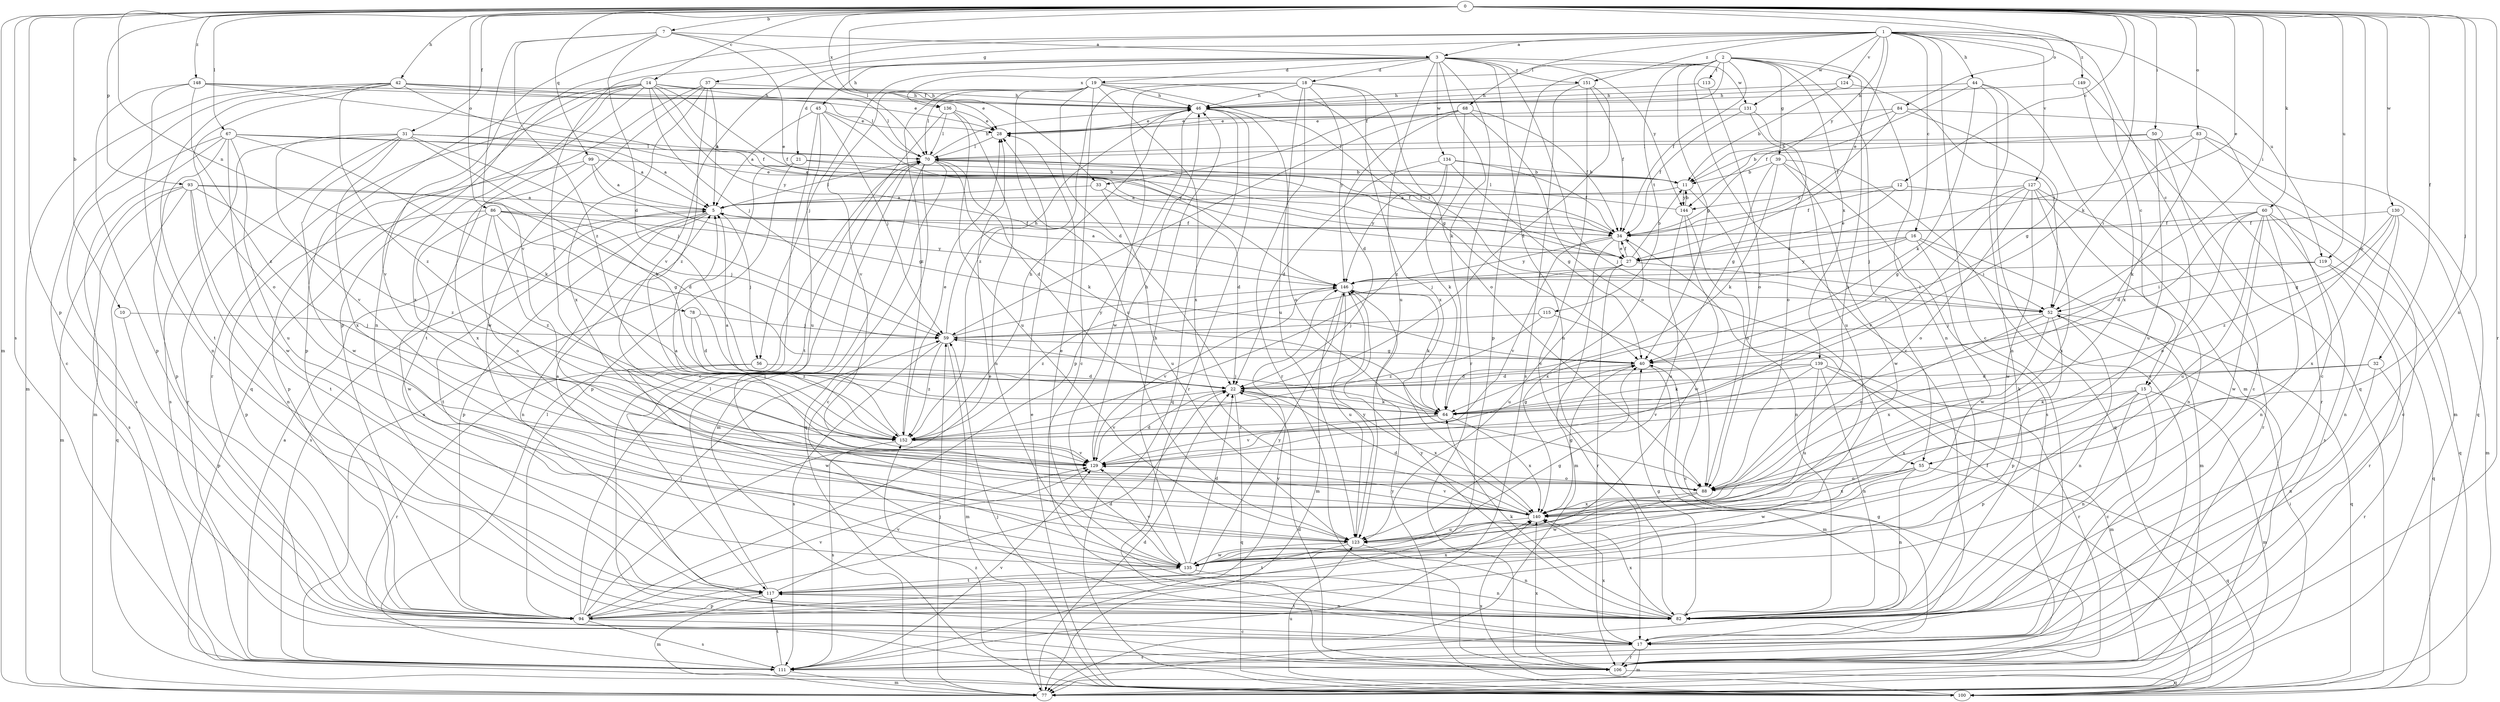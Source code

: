 strict digraph  {
0;
1;
2;
3;
5;
7;
10;
11;
12;
14;
15;
16;
17;
18;
19;
21;
22;
27;
28;
31;
32;
33;
34;
37;
39;
40;
42;
44;
45;
46;
50;
52;
55;
56;
59;
60;
64;
67;
68;
70;
77;
78;
82;
83;
84;
86;
88;
93;
94;
99;
100;
106;
111;
113;
115;
117;
119;
123;
124;
127;
129;
130;
131;
134;
135;
136;
139;
140;
144;
146;
148;
149;
151;
152;
0 -> 7  [label=b];
0 -> 10  [label=b];
0 -> 12  [label=c];
0 -> 14  [label=c];
0 -> 15  [label=c];
0 -> 27  [label=e];
0 -> 31  [label=f];
0 -> 32  [label=f];
0 -> 33  [label=f];
0 -> 42  [label=h];
0 -> 50  [label=i];
0 -> 52  [label=i];
0 -> 55  [label=j];
0 -> 60  [label=k];
0 -> 64  [label=k];
0 -> 67  [label=l];
0 -> 77  [label=m];
0 -> 78  [label=n];
0 -> 82  [label=n];
0 -> 83  [label=o];
0 -> 84  [label=o];
0 -> 86  [label=o];
0 -> 88  [label=o];
0 -> 93  [label=p];
0 -> 94  [label=p];
0 -> 99  [label=q];
0 -> 106  [label=r];
0 -> 111  [label=s];
0 -> 119  [label=u];
0 -> 130  [label=w];
0 -> 136  [label=x];
0 -> 148  [label=z];
1 -> 3  [label=a];
1 -> 15  [label=c];
1 -> 16  [label=c];
1 -> 17  [label=c];
1 -> 27  [label=e];
1 -> 37  [label=g];
1 -> 44  [label=h];
1 -> 68  [label=l];
1 -> 94  [label=p];
1 -> 119  [label=u];
1 -> 124  [label=v];
1 -> 127  [label=v];
1 -> 129  [label=v];
1 -> 131  [label=w];
1 -> 144  [label=y];
1 -> 149  [label=z];
1 -> 151  [label=z];
2 -> 17  [label=c];
2 -> 33  [label=f];
2 -> 34  [label=f];
2 -> 39  [label=g];
2 -> 40  [label=g];
2 -> 55  [label=j];
2 -> 82  [label=n];
2 -> 94  [label=p];
2 -> 113  [label=t];
2 -> 115  [label=t];
2 -> 136  [label=x];
2 -> 139  [label=x];
2 -> 140  [label=x];
3 -> 18  [label=d];
3 -> 19  [label=d];
3 -> 21  [label=d];
3 -> 45  [label=h];
3 -> 55  [label=j];
3 -> 56  [label=j];
3 -> 64  [label=k];
3 -> 82  [label=n];
3 -> 106  [label=r];
3 -> 123  [label=u];
3 -> 129  [label=v];
3 -> 131  [label=w];
3 -> 134  [label=w];
3 -> 144  [label=y];
3 -> 151  [label=z];
5 -> 34  [label=f];
5 -> 56  [label=j];
5 -> 70  [label=l];
5 -> 82  [label=n];
5 -> 94  [label=p];
5 -> 111  [label=s];
5 -> 117  [label=t];
7 -> 3  [label=a];
7 -> 22  [label=d];
7 -> 27  [label=e];
7 -> 70  [label=l];
7 -> 82  [label=n];
7 -> 129  [label=v];
7 -> 152  [label=z];
10 -> 59  [label=j];
10 -> 94  [label=p];
11 -> 5  [label=a];
11 -> 88  [label=o];
11 -> 144  [label=y];
12 -> 17  [label=c];
12 -> 27  [label=e];
12 -> 34  [label=f];
12 -> 144  [label=y];
14 -> 27  [label=e];
14 -> 34  [label=f];
14 -> 46  [label=h];
14 -> 59  [label=j];
14 -> 70  [label=l];
14 -> 94  [label=p];
14 -> 100  [label=q];
14 -> 106  [label=r];
14 -> 129  [label=v];
14 -> 140  [label=x];
14 -> 146  [label=y];
15 -> 17  [label=c];
15 -> 64  [label=k];
15 -> 77  [label=m];
15 -> 82  [label=n];
15 -> 94  [label=p];
15 -> 140  [label=x];
16 -> 27  [label=e];
16 -> 52  [label=i];
16 -> 59  [label=j];
16 -> 77  [label=m];
16 -> 135  [label=w];
16 -> 146  [label=y];
17 -> 77  [label=m];
17 -> 106  [label=r];
17 -> 111  [label=s];
17 -> 140  [label=x];
18 -> 46  [label=h];
18 -> 88  [label=o];
18 -> 106  [label=r];
18 -> 123  [label=u];
18 -> 135  [label=w];
18 -> 140  [label=x];
18 -> 146  [label=y];
18 -> 152  [label=z];
19 -> 17  [label=c];
19 -> 22  [label=d];
19 -> 40  [label=g];
19 -> 46  [label=h];
19 -> 52  [label=i];
19 -> 70  [label=l];
19 -> 123  [label=u];
19 -> 129  [label=v];
19 -> 140  [label=x];
19 -> 152  [label=z];
21 -> 11  [label=b];
21 -> 34  [label=f];
21 -> 94  [label=p];
21 -> 111  [label=s];
22 -> 64  [label=k];
22 -> 100  [label=q];
22 -> 129  [label=v];
22 -> 140  [label=x];
27 -> 5  [label=a];
27 -> 11  [label=b];
27 -> 34  [label=f];
27 -> 52  [label=i];
27 -> 106  [label=r];
27 -> 123  [label=u];
27 -> 146  [label=y];
28 -> 70  [label=l];
31 -> 5  [label=a];
31 -> 59  [label=j];
31 -> 64  [label=k];
31 -> 70  [label=l];
31 -> 106  [label=r];
31 -> 111  [label=s];
31 -> 129  [label=v];
31 -> 135  [label=w];
31 -> 140  [label=x];
32 -> 22  [label=d];
32 -> 64  [label=k];
32 -> 82  [label=n];
32 -> 106  [label=r];
33 -> 5  [label=a];
33 -> 22  [label=d];
33 -> 123  [label=u];
34 -> 27  [label=e];
34 -> 70  [label=l];
34 -> 77  [label=m];
34 -> 129  [label=v];
34 -> 140  [label=x];
34 -> 146  [label=y];
37 -> 5  [label=a];
37 -> 46  [label=h];
37 -> 117  [label=t];
37 -> 135  [label=w];
37 -> 140  [label=x];
37 -> 152  [label=z];
39 -> 11  [label=b];
39 -> 40  [label=g];
39 -> 64  [label=k];
39 -> 100  [label=q];
39 -> 111  [label=s];
39 -> 135  [label=w];
40 -> 22  [label=d];
40 -> 77  [label=m];
42 -> 17  [label=c];
42 -> 27  [label=e];
42 -> 28  [label=e];
42 -> 46  [label=h];
42 -> 70  [label=l];
42 -> 77  [label=m];
42 -> 88  [label=o];
42 -> 117  [label=t];
42 -> 152  [label=z];
44 -> 34  [label=f];
44 -> 46  [label=h];
44 -> 64  [label=k];
44 -> 77  [label=m];
44 -> 82  [label=n];
44 -> 111  [label=s];
45 -> 5  [label=a];
45 -> 17  [label=c];
45 -> 28  [label=e];
45 -> 59  [label=j];
45 -> 123  [label=u];
45 -> 146  [label=y];
46 -> 28  [label=e];
46 -> 88  [label=o];
46 -> 94  [label=p];
46 -> 100  [label=q];
46 -> 106  [label=r];
50 -> 11  [label=b];
50 -> 17  [label=c];
50 -> 70  [label=l];
50 -> 106  [label=r];
50 -> 123  [label=u];
52 -> 59  [label=j];
52 -> 82  [label=n];
52 -> 88  [label=o];
52 -> 94  [label=p];
52 -> 100  [label=q];
52 -> 140  [label=x];
55 -> 82  [label=n];
55 -> 88  [label=o];
55 -> 100  [label=q];
55 -> 135  [label=w];
55 -> 140  [label=x];
56 -> 22  [label=d];
56 -> 106  [label=r];
56 -> 135  [label=w];
59 -> 40  [label=g];
59 -> 46  [label=h];
59 -> 77  [label=m];
59 -> 111  [label=s];
59 -> 146  [label=y];
59 -> 152  [label=z];
60 -> 22  [label=d];
60 -> 34  [label=f];
60 -> 82  [label=n];
60 -> 88  [label=o];
60 -> 100  [label=q];
60 -> 111  [label=s];
60 -> 123  [label=u];
60 -> 135  [label=w];
64 -> 59  [label=j];
64 -> 129  [label=v];
64 -> 140  [label=x];
64 -> 152  [label=z];
67 -> 5  [label=a];
67 -> 64  [label=k];
67 -> 70  [label=l];
67 -> 77  [label=m];
67 -> 94  [label=p];
67 -> 111  [label=s];
67 -> 123  [label=u];
67 -> 135  [label=w];
68 -> 22  [label=d];
68 -> 28  [label=e];
68 -> 34  [label=f];
68 -> 59  [label=j];
68 -> 88  [label=o];
68 -> 152  [label=z];
70 -> 11  [label=b];
70 -> 17  [label=c];
70 -> 22  [label=d];
70 -> 46  [label=h];
70 -> 64  [label=k];
70 -> 77  [label=m];
70 -> 100  [label=q];
77 -> 22  [label=d];
77 -> 52  [label=i];
77 -> 59  [label=j];
78 -> 22  [label=d];
78 -> 59  [label=j];
78 -> 152  [label=z];
82 -> 40  [label=g];
82 -> 64  [label=k];
82 -> 117  [label=t];
82 -> 140  [label=x];
82 -> 146  [label=y];
83 -> 52  [label=i];
83 -> 64  [label=k];
83 -> 70  [label=l];
83 -> 77  [label=m];
83 -> 100  [label=q];
84 -> 11  [label=b];
84 -> 17  [label=c];
84 -> 28  [label=e];
84 -> 34  [label=f];
84 -> 40  [label=g];
86 -> 34  [label=f];
86 -> 40  [label=g];
86 -> 59  [label=j];
86 -> 88  [label=o];
86 -> 94  [label=p];
86 -> 135  [label=w];
86 -> 146  [label=y];
86 -> 152  [label=z];
88 -> 5  [label=a];
88 -> 135  [label=w];
88 -> 140  [label=x];
93 -> 5  [label=a];
93 -> 22  [label=d];
93 -> 77  [label=m];
93 -> 82  [label=n];
93 -> 100  [label=q];
93 -> 111  [label=s];
93 -> 117  [label=t];
93 -> 152  [label=z];
94 -> 17  [label=c];
94 -> 22  [label=d];
94 -> 28  [label=e];
94 -> 59  [label=j];
94 -> 70  [label=l];
94 -> 111  [label=s];
94 -> 129  [label=v];
99 -> 5  [label=a];
99 -> 11  [label=b];
99 -> 40  [label=g];
99 -> 94  [label=p];
99 -> 140  [label=x];
100 -> 28  [label=e];
100 -> 34  [label=f];
100 -> 59  [label=j];
100 -> 123  [label=u];
100 -> 140  [label=x];
100 -> 146  [label=y];
100 -> 152  [label=z];
106 -> 22  [label=d];
106 -> 40  [label=g];
106 -> 100  [label=q];
106 -> 140  [label=x];
111 -> 5  [label=a];
111 -> 70  [label=l];
111 -> 77  [label=m];
111 -> 117  [label=t];
111 -> 129  [label=v];
111 -> 146  [label=y];
113 -> 46  [label=h];
113 -> 88  [label=o];
115 -> 17  [label=c];
115 -> 59  [label=j];
115 -> 152  [label=z];
117 -> 70  [label=l];
117 -> 77  [label=m];
117 -> 82  [label=n];
117 -> 94  [label=p];
117 -> 129  [label=v];
117 -> 140  [label=x];
117 -> 146  [label=y];
119 -> 52  [label=i];
119 -> 100  [label=q];
119 -> 106  [label=r];
119 -> 146  [label=y];
123 -> 5  [label=a];
123 -> 82  [label=n];
123 -> 117  [label=t];
123 -> 135  [label=w];
123 -> 146  [label=y];
124 -> 11  [label=b];
124 -> 46  [label=h];
124 -> 52  [label=i];
127 -> 5  [label=a];
127 -> 40  [label=g];
127 -> 82  [label=n];
127 -> 88  [label=o];
127 -> 106  [label=r];
127 -> 129  [label=v];
127 -> 135  [label=w];
127 -> 140  [label=x];
129 -> 22  [label=d];
129 -> 46  [label=h];
129 -> 88  [label=o];
130 -> 34  [label=f];
130 -> 40  [label=g];
130 -> 77  [label=m];
130 -> 82  [label=n];
130 -> 140  [label=x];
130 -> 152  [label=z];
131 -> 28  [label=e];
131 -> 34  [label=f];
131 -> 88  [label=o];
131 -> 123  [label=u];
134 -> 11  [label=b];
134 -> 22  [label=d];
134 -> 34  [label=f];
134 -> 40  [label=g];
134 -> 64  [label=k];
134 -> 146  [label=y];
135 -> 22  [label=d];
135 -> 28  [label=e];
135 -> 40  [label=g];
135 -> 46  [label=h];
135 -> 82  [label=n];
135 -> 117  [label=t];
135 -> 129  [label=v];
136 -> 28  [label=e];
136 -> 70  [label=l];
136 -> 82  [label=n];
136 -> 117  [label=t];
136 -> 123  [label=u];
139 -> 22  [label=d];
139 -> 64  [label=k];
139 -> 77  [label=m];
139 -> 82  [label=n];
139 -> 106  [label=r];
139 -> 123  [label=u];
139 -> 129  [label=v];
140 -> 22  [label=d];
140 -> 40  [label=g];
140 -> 123  [label=u];
140 -> 129  [label=v];
144 -> 11  [label=b];
144 -> 70  [label=l];
144 -> 82  [label=n];
144 -> 123  [label=u];
144 -> 135  [label=w];
146 -> 52  [label=i];
146 -> 64  [label=k];
146 -> 77  [label=m];
146 -> 123  [label=u];
146 -> 129  [label=v];
146 -> 152  [label=z];
148 -> 28  [label=e];
148 -> 34  [label=f];
148 -> 46  [label=h];
148 -> 82  [label=n];
148 -> 94  [label=p];
148 -> 152  [label=z];
149 -> 46  [label=h];
149 -> 100  [label=q];
149 -> 140  [label=x];
151 -> 17  [label=c];
151 -> 22  [label=d];
151 -> 34  [label=f];
151 -> 46  [label=h];
151 -> 111  [label=s];
152 -> 5  [label=a];
152 -> 28  [label=e];
152 -> 40  [label=g];
152 -> 46  [label=h];
152 -> 111  [label=s];
152 -> 129  [label=v];
}
